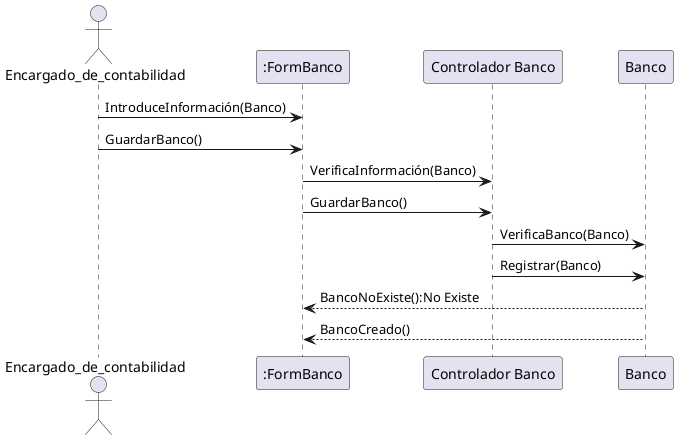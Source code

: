 @startuml 10. Gestionar Banco

actor Encargado_de_contabilidad


Encargado_de_contabilidad -> ":FormBanco": IntroduceInformación(Banco)

Encargado_de_contabilidad -> ":FormBanco": GuardarBanco() 

":FormBanco" -> "Controlador Banco": VerificaInformación(Banco)
":FormBanco" -> "Controlador Banco": GuardarBanco() 

"Controlador Banco" -> "Banco": VerificaBanco(Banco)

"Controlador Banco" -> "Banco": Registrar(Banco)

"Banco"--> ":FormBanco" : BancoNoExiste():No Existe
"Banco"--> ":FormBanco" : BancoCreado()


@enduml